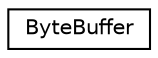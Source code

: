 digraph "Graphical Class Hierarchy"
{
  edge [fontname="Helvetica",fontsize="10",labelfontname="Helvetica",labelfontsize="10"];
  node [fontname="Helvetica",fontsize="10",shape=record];
  rankdir="LR";
  Node1 [label="ByteBuffer",height=0.2,width=0.4,color="black", fillcolor="white", style="filled",URL="$class_byte_buffer.xhtml"];
}
